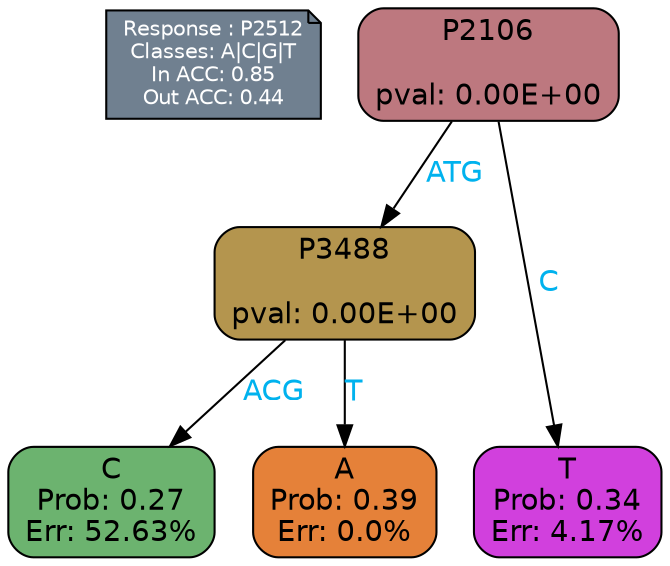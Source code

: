 digraph Tree {
node [shape=box, style="filled, rounded", color="black", fontname=helvetica] ;
graph [ranksep=equally, splines=polylines, bgcolor=transparent, dpi=600] ;
edge [fontname=helvetica] ;
LEGEND [label="Response : P2512
Classes: A|C|G|T
In ACC: 0.85
Out ACC: 0.44
",shape=note,align=left,style=filled,fillcolor="slategray",fontcolor="white",fontsize=10];1 [label="P2106

pval: 0.00E+00", fillcolor="#bd787f"] ;
2 [label="P3488

pval: 0.00E+00", fillcolor="#b4954e"] ;
3 [label="C
Prob: 0.27
Err: 52.63%", fillcolor="#6cb36f"] ;
4 [label="A
Prob: 0.39
Err: 0.0%", fillcolor="#e58139"] ;
5 [label="T
Prob: 0.34
Err: 4.17%", fillcolor="#d140dd"] ;
1 -> 2 [label="ATG",fontcolor=deepskyblue2] ;
1 -> 5 [label="C",fontcolor=deepskyblue2] ;
2 -> 3 [label="ACG",fontcolor=deepskyblue2] ;
2 -> 4 [label="T",fontcolor=deepskyblue2] ;
{rank = same; 3;4;5;}{rank = same; LEGEND;1;}}